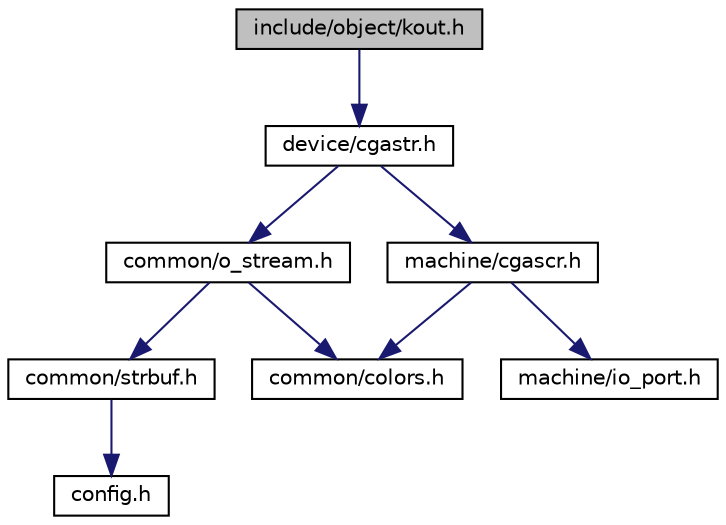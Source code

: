 digraph "include/object/kout.h"
{
  bgcolor="transparent";
  edge [fontname="Helvetica",fontsize="10",labelfontname="Helvetica",labelfontsize="10"];
  node [fontname="Helvetica",fontsize="10",shape=record];
  Node1 [label="include/object/kout.h",height=0.2,width=0.4,color="black", fillcolor="grey75", style="filled", fontcolor="black"];
  Node1 -> Node2 [color="midnightblue",fontsize="10",style="solid",fontname="Helvetica"];
  Node2 [label="device/cgastr.h",height=0.2,width=0.4,color="black",URL="$cgastr_8h.html"];
  Node2 -> Node3 [color="midnightblue",fontsize="10",style="solid",fontname="Helvetica"];
  Node3 [label="common/o_stream.h",height=0.2,width=0.4,color="black",URL="$o__stream_8h.html"];
  Node3 -> Node4 [color="midnightblue",fontsize="10",style="solid",fontname="Helvetica"];
  Node4 [label="common/strbuf.h",height=0.2,width=0.4,color="black",URL="$strbuf_8h.html"];
  Node4 -> Node5 [color="midnightblue",fontsize="10",style="solid",fontname="Helvetica"];
  Node5 [label="config.h",height=0.2,width=0.4,color="black",URL="$config_8h.html",tooltip="verschiedene defines für Einstellungen "];
  Node3 -> Node6 [color="midnightblue",fontsize="10",style="solid",fontname="Helvetica"];
  Node6 [label="common/colors.h",height=0.2,width=0.4,color="black",URL="$colors_8h.html"];
  Node2 -> Node7 [color="midnightblue",fontsize="10",style="solid",fontname="Helvetica"];
  Node7 [label="machine/cgascr.h",height=0.2,width=0.4,color="black",URL="$cgascr_8h.html"];
  Node7 -> Node8 [color="midnightblue",fontsize="10",style="solid",fontname="Helvetica"];
  Node8 [label="machine/io_port.h",height=0.2,width=0.4,color="black",URL="$io__port_8h.html"];
  Node7 -> Node6 [color="midnightblue",fontsize="10",style="solid",fontname="Helvetica"];
}
